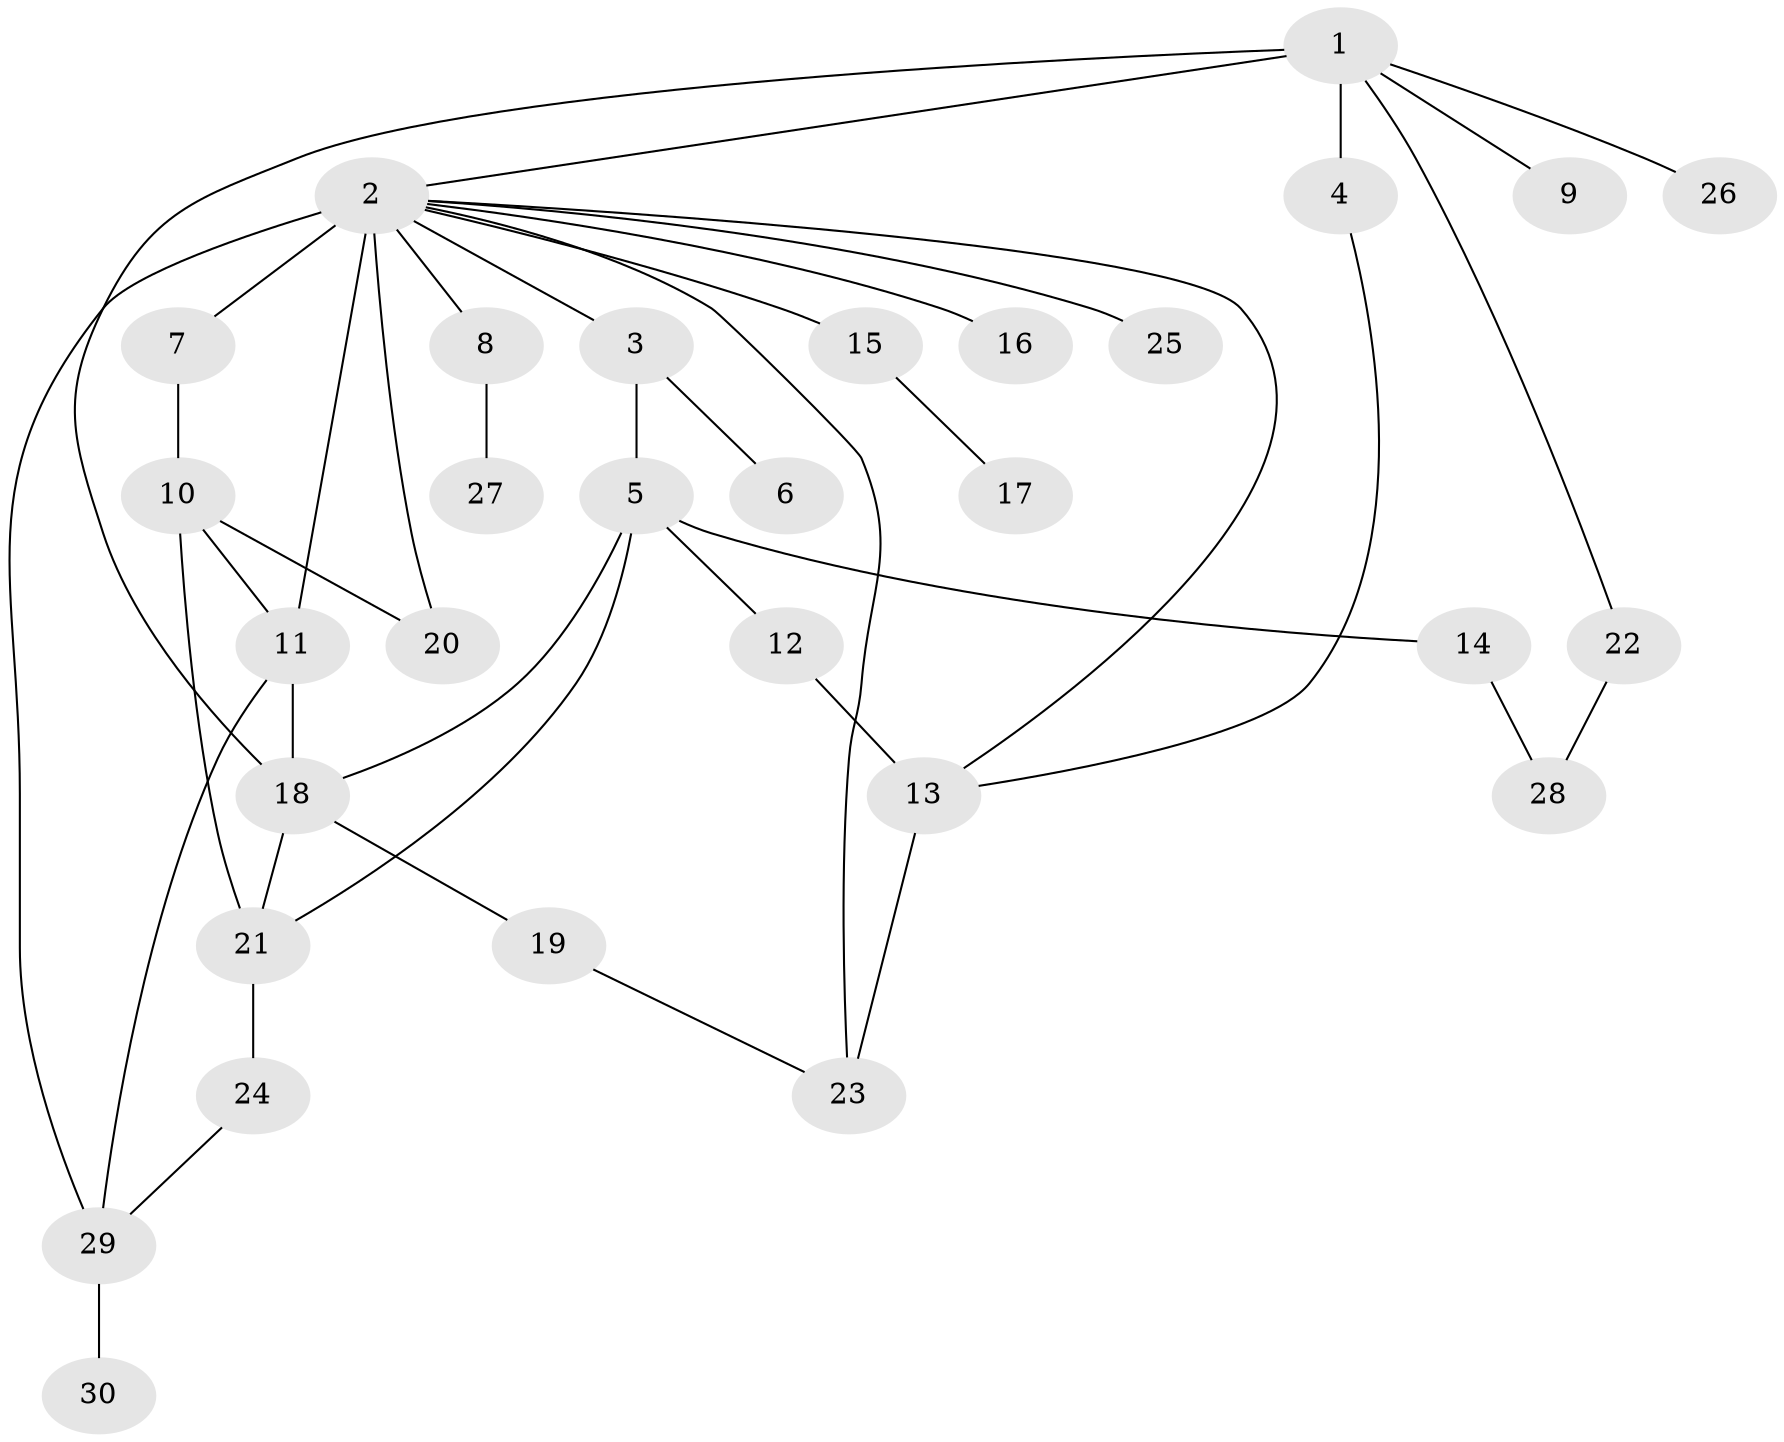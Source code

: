 // original degree distribution, {17: 0.010526315789473684, 21: 0.010526315789473684, 5: 0.031578947368421054, 1: 0.5789473684210527, 7: 0.031578947368421054, 3: 0.10526315789473684, 4: 0.05263157894736842, 2: 0.16842105263157894, 13: 0.010526315789473684}
// Generated by graph-tools (version 1.1) at 2025/50/03/04/25 22:50:43]
// undirected, 30 vertices, 42 edges
graph export_dot {
  node [color=gray90,style=filled];
  1;
  2;
  3;
  4;
  5;
  6;
  7;
  8;
  9;
  10;
  11;
  12;
  13;
  14;
  15;
  16;
  17;
  18;
  19;
  20;
  21;
  22;
  23;
  24;
  25;
  26;
  27;
  28;
  29;
  30;
  1 -- 2 [weight=1.0];
  1 -- 4 [weight=9.0];
  1 -- 9 [weight=2.0];
  1 -- 18 [weight=1.0];
  1 -- 22 [weight=1.0];
  1 -- 26 [weight=1.0];
  2 -- 3 [weight=2.0];
  2 -- 7 [weight=1.0];
  2 -- 8 [weight=1.0];
  2 -- 11 [weight=7.0];
  2 -- 13 [weight=1.0];
  2 -- 15 [weight=1.0];
  2 -- 16 [weight=1.0];
  2 -- 20 [weight=1.0];
  2 -- 23 [weight=1.0];
  2 -- 25 [weight=1.0];
  2 -- 29 [weight=1.0];
  3 -- 5 [weight=1.0];
  3 -- 6 [weight=1.0];
  4 -- 13 [weight=1.0];
  5 -- 12 [weight=1.0];
  5 -- 14 [weight=1.0];
  5 -- 18 [weight=1.0];
  5 -- 21 [weight=1.0];
  7 -- 10 [weight=1.0];
  8 -- 27 [weight=1.0];
  10 -- 11 [weight=1.0];
  10 -- 20 [weight=1.0];
  10 -- 21 [weight=1.0];
  11 -- 18 [weight=2.0];
  11 -- 29 [weight=1.0];
  12 -- 13 [weight=5.0];
  13 -- 23 [weight=2.0];
  14 -- 28 [weight=1.0];
  15 -- 17 [weight=1.0];
  18 -- 19 [weight=1.0];
  18 -- 21 [weight=1.0];
  19 -- 23 [weight=1.0];
  21 -- 24 [weight=8.0];
  22 -- 28 [weight=1.0];
  24 -- 29 [weight=1.0];
  29 -- 30 [weight=2.0];
}
